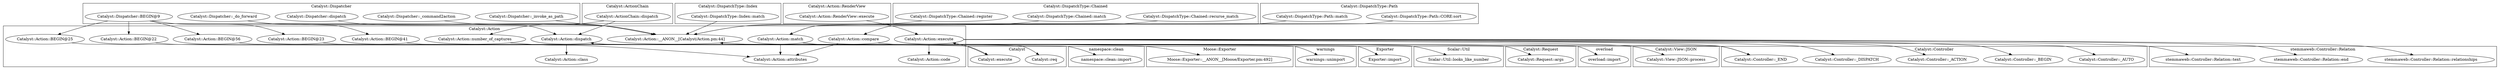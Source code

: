 digraph {
graph [overlap=false]
subgraph cluster_Catalyst_Dispatcher {
	label="Catalyst::Dispatcher";
	"Catalyst::Dispatcher::BEGIN@9";
	"Catalyst::Dispatcher::_invoke_as_path";
	"Catalyst::Dispatcher::_do_forward";
	"Catalyst::Dispatcher::_command2action";
	"Catalyst::Dispatcher::dispatch";
}
subgraph cluster_Catalyst {
	label="Catalyst";
	"Catalyst::execute";
	"Catalyst::req";
}
subgraph cluster_Catalyst_ActionChain {
	label="Catalyst::ActionChain";
	"Catalyst::ActionChain::dispatch";
}
subgraph cluster_Catalyst_DispatchType_Index {
	label="Catalyst::DispatchType::Index";
	"Catalyst::DispatchType::Index::match";
}
subgraph cluster_Catalyst_Request {
	label="Catalyst::Request";
	"Catalyst::Request::args";
}
subgraph cluster_Scalar_Util {
	label="Scalar::Util";
	"Scalar::Util::looks_like_number";
}
subgraph cluster_Catalyst_View_JSON {
	label="Catalyst::View::JSON";
	"Catalyst::View::JSON::process";
}
subgraph cluster_Catalyst_Action {
	label="Catalyst::Action";
	"Catalyst::Action::BEGIN@25";
	"Catalyst::Action::attributes";
	"Catalyst::Action::class";
	"Catalyst::Action::BEGIN@22";
	"Catalyst::Action::BEGIN@56";
	"Catalyst::Action::dispatch";
	"Catalyst::Action::BEGIN@23";
	"Catalyst::Action::compare";
	"Catalyst::Action::code";
	"Catalyst::Action::number_of_captures";
	"Catalyst::Action::match";
	"Catalyst::Action::BEGIN@41";
	"Catalyst::Action::execute";
	"Catalyst::Action::__ANON__[Catalyst/Action.pm:44]";
}
subgraph cluster_namespace_clean {
	label="namespace::clean";
	"namespace::clean::import";
}
subgraph cluster_Catalyst_Action_RenderView {
	label="Catalyst::Action::RenderView";
	"Catalyst::Action::RenderView::execute";
}
subgraph cluster_warnings {
	label="warnings";
	"warnings::unimport";
}
subgraph cluster_Catalyst_DispatchType_Chained {
	label="Catalyst::DispatchType::Chained";
	"Catalyst::DispatchType::Chained::register";
	"Catalyst::DispatchType::Chained::recurse_match";
	"Catalyst::DispatchType::Chained::match";
}
subgraph cluster_Catalyst_DispatchType_Path {
	label="Catalyst::DispatchType::Path";
	"Catalyst::DispatchType::Path::CORE:sort";
	"Catalyst::DispatchType::Path::match";
}
subgraph cluster_Exporter {
	label="Exporter";
	"Exporter::import";
}
subgraph cluster_Catalyst_Controller {
	label="Catalyst::Controller";
	"Catalyst::Controller::_BEGIN";
	"Catalyst::Controller::_ACTION";
	"Catalyst::Controller::_DISPATCH";
	"Catalyst::Controller::_AUTO";
	"Catalyst::Controller::_END";
}
subgraph cluster_overload {
	label="overload";
	"overload::import";
}
subgraph cluster_Moose_Exporter {
	label="Moose::Exporter";
	"Moose::Exporter::__ANON__[Moose/Exporter.pm:492]";
}
subgraph cluster_stemmaweb_Controller_Relation {
	label="stemmaweb::Controller::Relation";
	"stemmaweb::Controller::Relation::relationships";
	"stemmaweb::Controller::Relation::end";
	"stemmaweb::Controller::Relation::text";
}
"Catalyst::Action::execute" -> "Catalyst::Controller::_ACTION";
"Catalyst::ActionChain::dispatch" -> "Catalyst::Action::number_of_captures";
"Catalyst::Action::BEGIN@41" -> "overload::import";
"Catalyst::Action::execute" -> "Catalyst::Action::code";
"Catalyst::Dispatcher::BEGIN@9" -> "Catalyst::Action::BEGIN@22";
"Catalyst::Action::compare" -> "Scalar::Util::looks_like_number";
"Catalyst::Dispatcher::BEGIN@9" -> "Catalyst::Action::BEGIN@41";
"Catalyst::Dispatcher::BEGIN@9" -> "Catalyst::Action::BEGIN@25";
"Catalyst::Action::dispatch" -> "Catalyst::execute";
"Catalyst::Action::execute" -> "Catalyst::Controller::_AUTO";
"Catalyst::Action::execute" -> "stemmaweb::Controller::Relation::text";
"Catalyst::Action::BEGIN@25" -> "namespace::clean::import";
"Catalyst::Action::execute" -> "Catalyst::View::JSON::process";
"Catalyst::Dispatcher::_do_forward" -> "Catalyst::Action::dispatch";
"Catalyst::Controller::_END" -> "Catalyst::Action::dispatch";
"Catalyst::ActionChain::dispatch" -> "Catalyst::Action::dispatch";
"Catalyst::Action::BEGIN@22" -> "Moose::Exporter::__ANON__[Moose/Exporter.pm:492]";
"Catalyst::Action::dispatch" -> "Catalyst::Action::class";
"Catalyst::Action::execute" -> "Catalyst::Controller::_END";
"Catalyst::Action::execute" -> "stemmaweb::Controller::Relation::end";
"Catalyst::Action::compare" -> "Catalyst::Action::attributes";
"Catalyst::Action::number_of_captures" -> "Catalyst::Action::attributes";
"Catalyst::Action::match" -> "Catalyst::Action::attributes";
"Catalyst::Action::BEGIN@23" -> "Exporter::import";
"Catalyst::DispatchType::Chained::register" -> "Catalyst::Action::__ANON__[Catalyst/Action.pm:44]";
"Catalyst::Dispatcher::_invoke_as_path" -> "Catalyst::Action::__ANON__[Catalyst/Action.pm:44]";
"Catalyst::Dispatcher::_do_forward" -> "Catalyst::Action::__ANON__[Catalyst/Action.pm:44]";
"Catalyst::DispatchType::Index::match" -> "Catalyst::Action::__ANON__[Catalyst/Action.pm:44]";
"Catalyst::Controller::_END" -> "Catalyst::Action::__ANON__[Catalyst/Action.pm:44]";
"Catalyst::Dispatcher::_command2action" -> "Catalyst::Action::__ANON__[Catalyst/Action.pm:44]";
"Catalyst::DispatchType::Chained::match" -> "Catalyst::Action::__ANON__[Catalyst/Action.pm:44]";
"Catalyst::Dispatcher::dispatch" -> "Catalyst::Action::__ANON__[Catalyst/Action.pm:44]";
"Catalyst::Action::execute" -> "Catalyst::Controller::_BEGIN";
"Catalyst::Dispatcher::BEGIN@9" -> "Catalyst::Action::BEGIN@56";
"Catalyst::DispatchType::Chained::recurse_match" -> "Catalyst::Action::match";
"Catalyst::DispatchType::Path::match" -> "Catalyst::Action::match";
"Catalyst::Action::RenderView::execute" -> "Catalyst::Action::execute";
"Catalyst::execute" -> "Catalyst::Action::execute";
"Catalyst::Action::BEGIN@56" -> "warnings::unimport";
"Catalyst::DispatchType::Path::CORE:sort" -> "Catalyst::Action::compare";
"Catalyst::Dispatcher::BEGIN@9" -> "Catalyst::Action::BEGIN@23";
"Catalyst::Action::execute" -> "stemmaweb::Controller::Relation::relationships";
"Catalyst::Action::execute" -> "Catalyst::Controller::_DISPATCH";
"Catalyst::Action::match" -> "Catalyst::Request::args";
"Catalyst::Action::match" -> "Catalyst::req";
}
